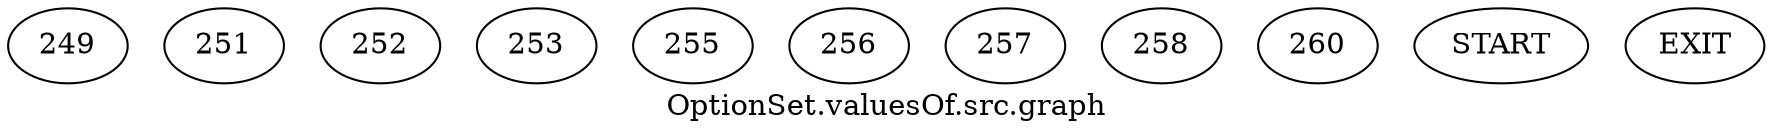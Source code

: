 /* --------------------------------------------------- */
/* Generated by Dr. Garbage Control Flow Graph Factory */
/* http://www.drgarbage.com                            */
/* Version: 4.5.0.201508311741                         */
/* Retrieved on: 2019-12-21 09:15:51.396               */
/* --------------------------------------------------- */
digraph "OptionSet.valuesOf.src.graph" {
 graph [label="OptionSet.valuesOf.src.graph"];
 2 [label="249" ]
 3 [label="251" ]
 4 [label="252" ]
 5 [label="253" ]
 6 [label="255" ]
 7 [label="256" ]
 8 [label="257" ]
 9 [label="258" ]
 10 [label="260" ]
 11 [label="START" ]
 12 [label="EXIT" ]
 11  2
 2  3
 3  4
 4  5
 4  6
 6  7
 7  8
 9  8
 8  9
 8  10
 5  12
 10  12
}
